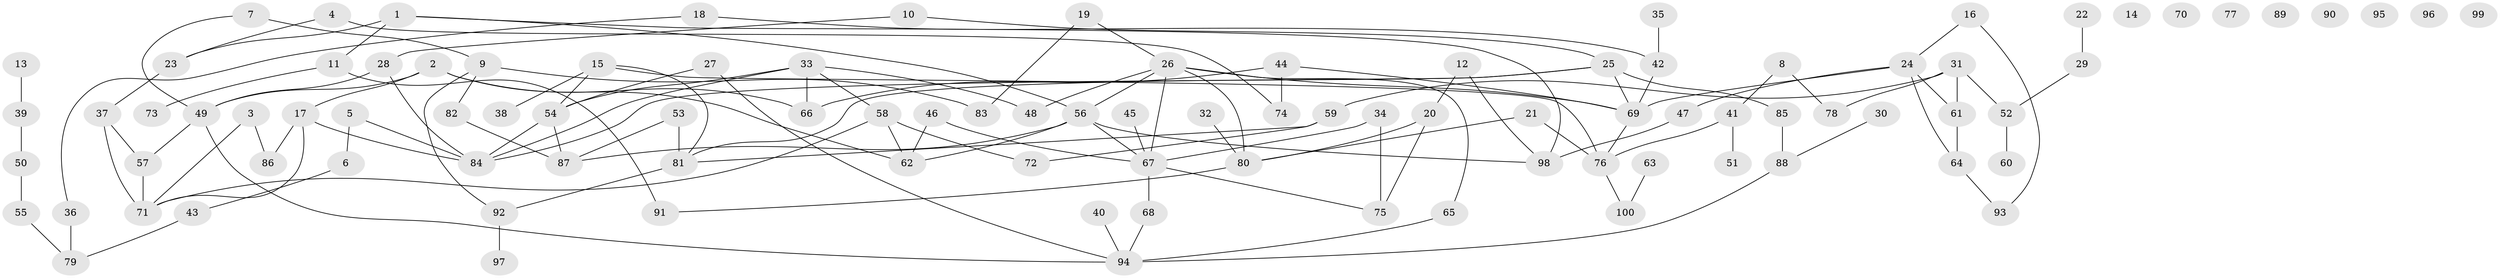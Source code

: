 // coarse degree distribution, {0: 0.26666666666666666, 1: 0.26666666666666666, 2: 0.16666666666666666, 8: 0.06666666666666667, 3: 0.13333333333333333, 7: 0.03333333333333333, 5: 0.03333333333333333, 4: 0.03333333333333333}
// Generated by graph-tools (version 1.1) at 2025/43/03/04/25 21:43:41]
// undirected, 100 vertices, 131 edges
graph export_dot {
graph [start="1"]
  node [color=gray90,style=filled];
  1;
  2;
  3;
  4;
  5;
  6;
  7;
  8;
  9;
  10;
  11;
  12;
  13;
  14;
  15;
  16;
  17;
  18;
  19;
  20;
  21;
  22;
  23;
  24;
  25;
  26;
  27;
  28;
  29;
  30;
  31;
  32;
  33;
  34;
  35;
  36;
  37;
  38;
  39;
  40;
  41;
  42;
  43;
  44;
  45;
  46;
  47;
  48;
  49;
  50;
  51;
  52;
  53;
  54;
  55;
  56;
  57;
  58;
  59;
  60;
  61;
  62;
  63;
  64;
  65;
  66;
  67;
  68;
  69;
  70;
  71;
  72;
  73;
  74;
  75;
  76;
  77;
  78;
  79;
  80;
  81;
  82;
  83;
  84;
  85;
  86;
  87;
  88;
  89;
  90;
  91;
  92;
  93;
  94;
  95;
  96;
  97;
  98;
  99;
  100;
  1 -- 11;
  1 -- 23;
  1 -- 56;
  1 -- 98;
  2 -- 17;
  2 -- 49;
  2 -- 62;
  2 -- 66;
  3 -- 71;
  3 -- 86;
  4 -- 23;
  4 -- 74;
  5 -- 6;
  5 -- 84;
  6 -- 43;
  7 -- 9;
  7 -- 49;
  8 -- 41;
  8 -- 78;
  9 -- 82;
  9 -- 83;
  9 -- 92;
  10 -- 25;
  10 -- 28;
  11 -- 73;
  11 -- 91;
  12 -- 20;
  12 -- 98;
  13 -- 39;
  15 -- 38;
  15 -- 54;
  15 -- 76;
  15 -- 81;
  16 -- 24;
  16 -- 93;
  17 -- 71;
  17 -- 84;
  17 -- 86;
  18 -- 36;
  18 -- 42;
  19 -- 26;
  19 -- 83;
  20 -- 75;
  20 -- 80;
  21 -- 76;
  21 -- 80;
  22 -- 29;
  23 -- 37;
  24 -- 47;
  24 -- 61;
  24 -- 64;
  24 -- 69;
  25 -- 69;
  25 -- 81;
  25 -- 84;
  25 -- 85;
  26 -- 48;
  26 -- 56;
  26 -- 65;
  26 -- 67;
  26 -- 69;
  26 -- 80;
  27 -- 54;
  27 -- 94;
  28 -- 49;
  28 -- 84;
  29 -- 52;
  30 -- 88;
  31 -- 52;
  31 -- 59;
  31 -- 61;
  31 -- 78;
  32 -- 80;
  33 -- 48;
  33 -- 54;
  33 -- 58;
  33 -- 66;
  33 -- 84;
  34 -- 67;
  34 -- 75;
  35 -- 42;
  36 -- 79;
  37 -- 57;
  37 -- 71;
  39 -- 50;
  40 -- 94;
  41 -- 51;
  41 -- 76;
  42 -- 69;
  43 -- 79;
  44 -- 66;
  44 -- 69;
  44 -- 74;
  45 -- 67;
  46 -- 62;
  46 -- 67;
  47 -- 98;
  49 -- 57;
  49 -- 94;
  50 -- 55;
  52 -- 60;
  53 -- 81;
  53 -- 87;
  54 -- 84;
  54 -- 87;
  55 -- 79;
  56 -- 62;
  56 -- 67;
  56 -- 87;
  56 -- 98;
  57 -- 71;
  58 -- 62;
  58 -- 71;
  58 -- 72;
  59 -- 72;
  59 -- 81;
  61 -- 64;
  63 -- 100;
  64 -- 93;
  65 -- 94;
  67 -- 68;
  67 -- 75;
  68 -- 94;
  69 -- 76;
  76 -- 100;
  80 -- 91;
  81 -- 92;
  82 -- 87;
  85 -- 88;
  88 -- 94;
  92 -- 97;
}
